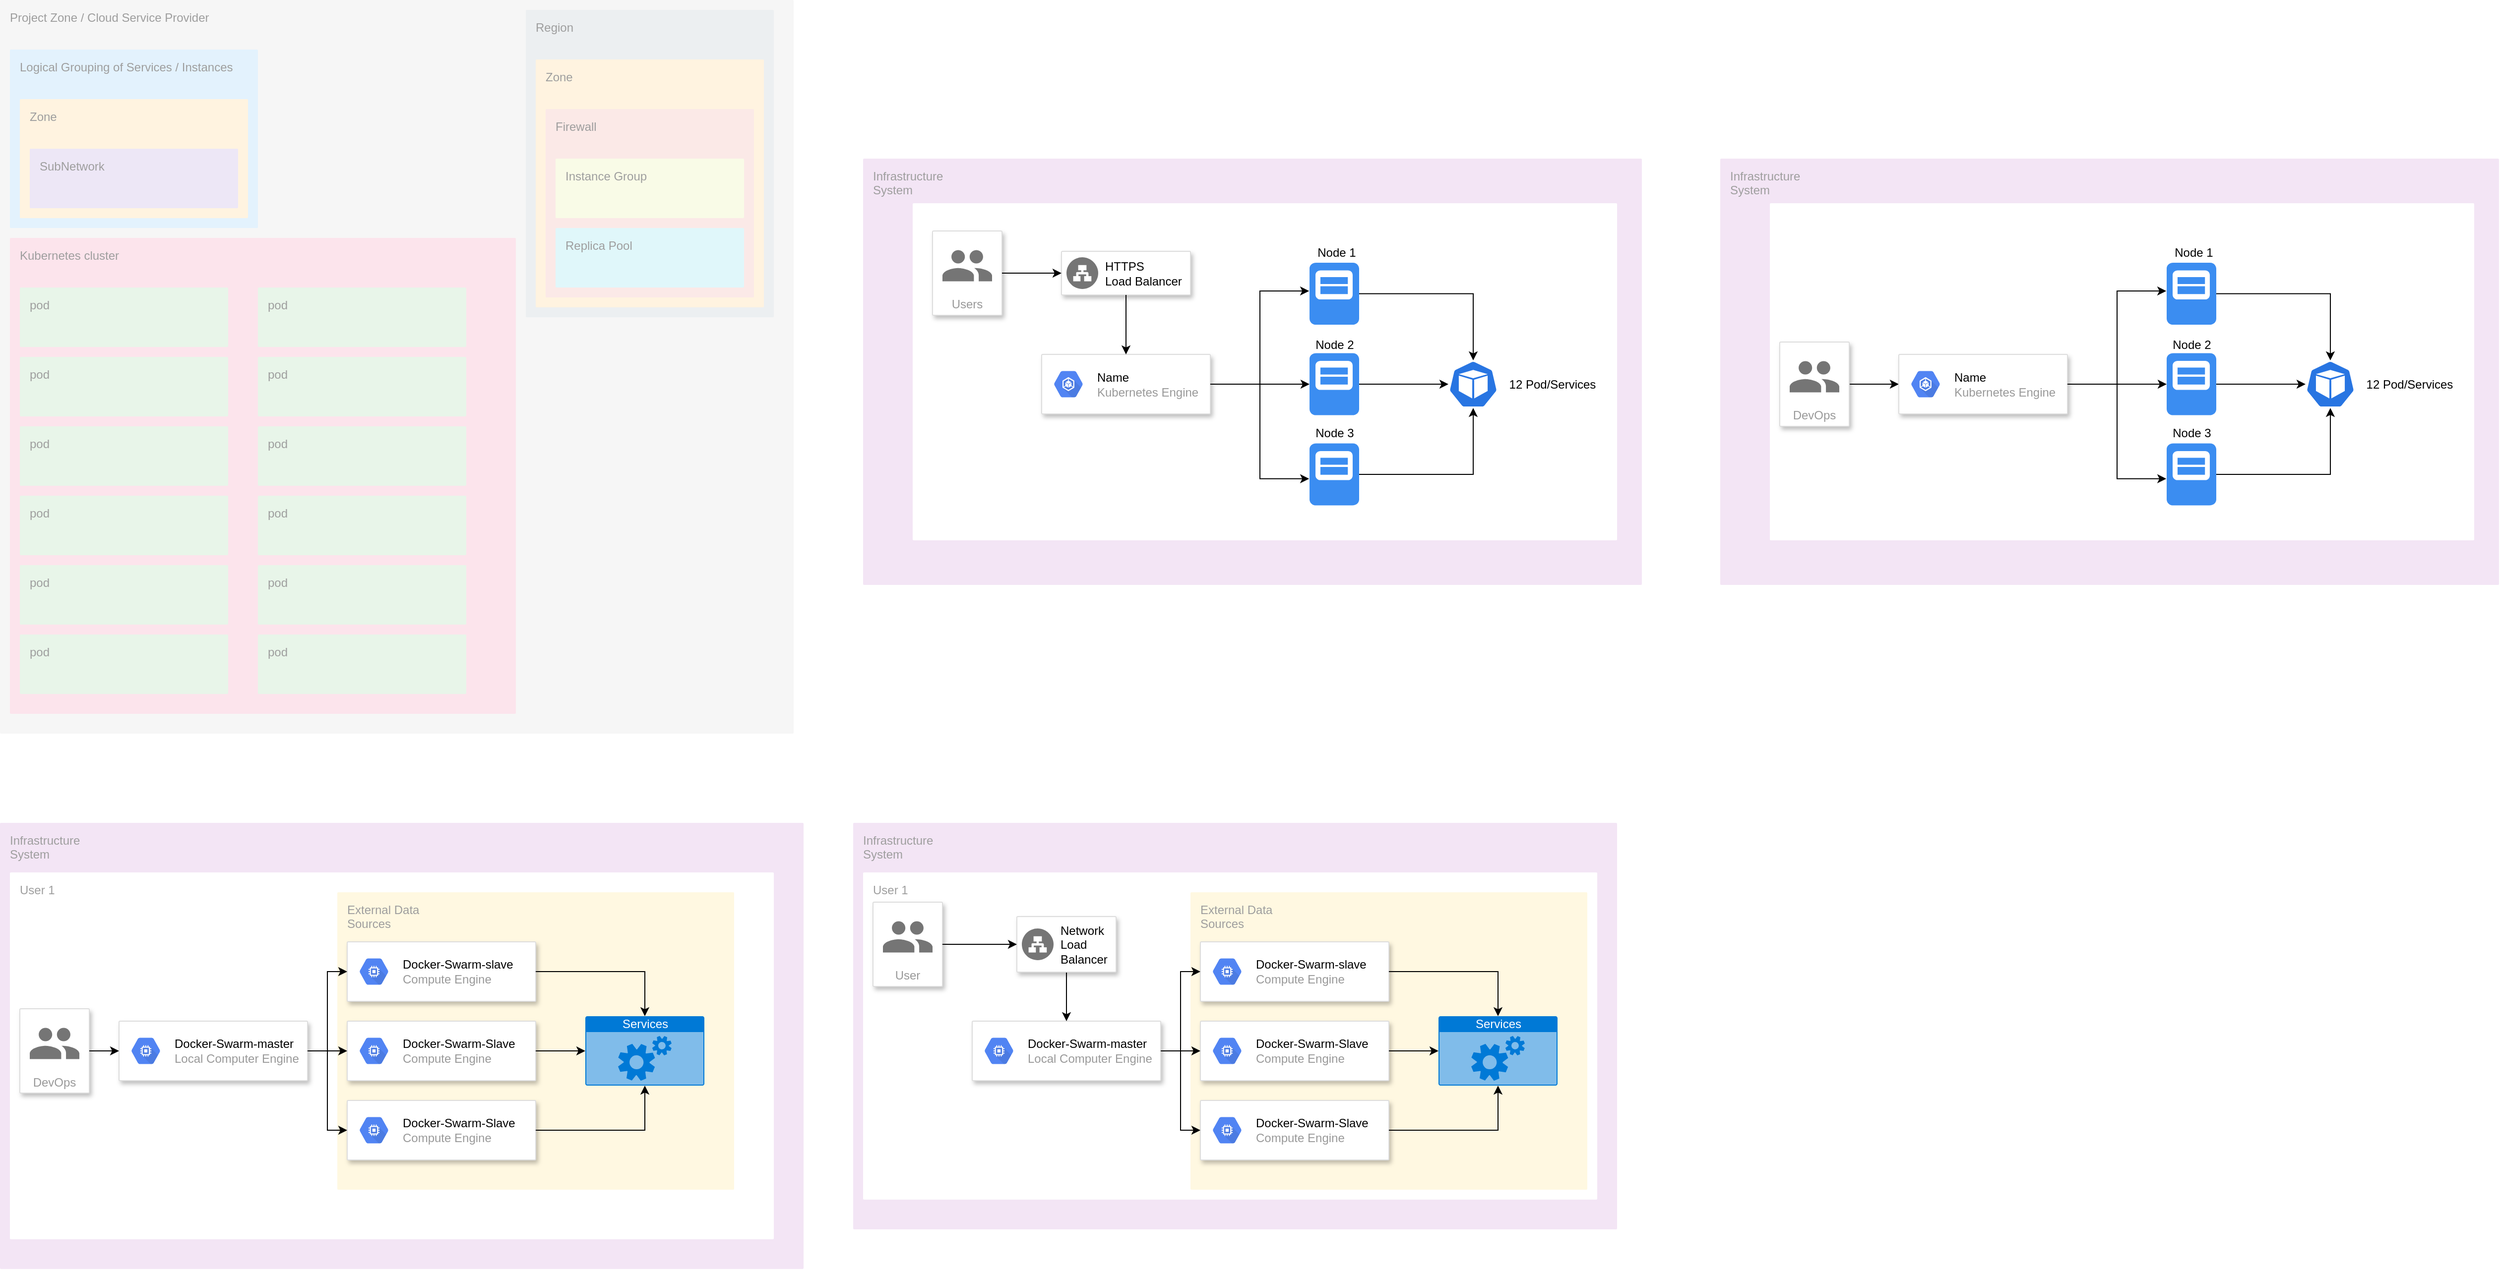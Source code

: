 <mxfile version="14.2.7" type="github">
  <diagram id="f106602c-feb2-e66a-4537-3a34d633f6aa" name="Page-1">
    <mxGraphModel dx="1240" dy="699" grid="1" gridSize="10" guides="1" tooltips="1" connect="1" arrows="1" fold="1" page="1" pageScale="1" pageWidth="1169" pageHeight="827" background="#ffffff" math="0" shadow="0">
      <root>
        <mxCell id="0" />
        <mxCell id="1" parent="0" />
        <mxCell id="evASwciurrHZ3EvQ1T0R-616" value="Project Zone / Cloud Service Provider" style="points=[[0,0,0],[0.25,0,0],[0.5,0,0],[0.75,0,0],[1,0,0],[1,0.25,0],[1,0.5,0],[1,0.75,0],[1,1,0],[0.75,1,0],[0.5,1,0],[0.25,1,0],[0,1,0],[0,0.75,0],[0,0.5,0],[0,0.25,0]];rounded=1;absoluteArcSize=1;arcSize=2;html=1;strokeColor=none;gradientColor=none;shadow=0;dashed=0;fontSize=12;fontColor=#9E9E9E;align=left;verticalAlign=top;spacing=10;spacingTop=-4;fillColor=#F6F6F6;" parent="1" vertex="1">
          <mxGeometry x="20" y="20" width="800" height="740" as="geometry" />
        </mxCell>
        <mxCell id="evASwciurrHZ3EvQ1T0R-617" value="Logical Grouping of Services / Instances" style="points=[[0,0,0],[0.25,0,0],[0.5,0,0],[0.75,0,0],[1,0,0],[1,0.25,0],[1,0.5,0],[1,0.75,0],[1,1,0],[0.75,1,0],[0.5,1,0],[0.25,1,0],[0,1,0],[0,0.75,0],[0,0.5,0],[0,0.25,0]];rounded=1;absoluteArcSize=1;arcSize=2;html=1;strokeColor=none;gradientColor=none;shadow=0;dashed=0;fontSize=12;fontColor=#9E9E9E;align=left;verticalAlign=top;spacing=10;spacingTop=-4;fillColor=#E3F2FD;" parent="evASwciurrHZ3EvQ1T0R-616" vertex="1">
          <mxGeometry width="250" height="180" relative="1" as="geometry">
            <mxPoint x="10" y="50" as="offset" />
          </mxGeometry>
        </mxCell>
        <mxCell id="evASwciurrHZ3EvQ1T0R-618" value="Zone" style="points=[[0,0,0],[0.25,0,0],[0.5,0,0],[0.75,0,0],[1,0,0],[1,0.25,0],[1,0.5,0],[1,0.75,0],[1,1,0],[0.75,1,0],[0.5,1,0],[0.25,1,0],[0,1,0],[0,0.75,0],[0,0.5,0],[0,0.25,0]];rounded=1;absoluteArcSize=1;arcSize=2;html=1;strokeColor=none;gradientColor=none;shadow=0;dashed=0;fontSize=12;fontColor=#9E9E9E;align=left;verticalAlign=top;spacing=10;spacingTop=-4;fillColor=#FFF3E0;" parent="evASwciurrHZ3EvQ1T0R-617" vertex="1">
          <mxGeometry width="230" height="120" relative="1" as="geometry">
            <mxPoint x="10" y="50" as="offset" />
          </mxGeometry>
        </mxCell>
        <mxCell id="evASwciurrHZ3EvQ1T0R-619" value="SubNetwork" style="points=[[0,0,0],[0.25,0,0],[0.5,0,0],[0.75,0,0],[1,0,0],[1,0.25,0],[1,0.5,0],[1,0.75,0],[1,1,0],[0.75,1,0],[0.5,1,0],[0.25,1,0],[0,1,0],[0,0.75,0],[0,0.5,0],[0,0.25,0]];rounded=1;absoluteArcSize=1;arcSize=2;html=1;strokeColor=none;gradientColor=none;shadow=0;dashed=0;fontSize=12;fontColor=#9E9E9E;align=left;verticalAlign=top;spacing=10;spacingTop=-4;fillColor=#EDE7F6;" parent="evASwciurrHZ3EvQ1T0R-618" vertex="1">
          <mxGeometry width="210" height="60" relative="1" as="geometry">
            <mxPoint x="10" y="50" as="offset" />
          </mxGeometry>
        </mxCell>
        <mxCell id="evASwciurrHZ3EvQ1T0R-620" value="Kubernetes cluster" style="points=[[0,0,0],[0.25,0,0],[0.5,0,0],[0.75,0,0],[1,0,0],[1,0.25,0],[1,0.5,0],[1,0.75,0],[1,1,0],[0.75,1,0],[0.5,1,0],[0.25,1,0],[0,1,0],[0,0.75,0],[0,0.5,0],[0,0.25,0]];rounded=1;absoluteArcSize=1;arcSize=2;html=1;strokeColor=none;gradientColor=none;shadow=0;dashed=0;fontSize=12;fontColor=#9E9E9E;align=left;verticalAlign=top;spacing=10;spacingTop=-4;fillColor=#FCE4EC;" parent="evASwciurrHZ3EvQ1T0R-616" vertex="1">
          <mxGeometry width="510" height="480" relative="1" as="geometry">
            <mxPoint x="10" y="240" as="offset" />
          </mxGeometry>
        </mxCell>
        <mxCell id="evASwciurrHZ3EvQ1T0R-621" value="pod" style="points=[[0,0,0],[0.25,0,0],[0.5,0,0],[0.75,0,0],[1,0,0],[1,0.25,0],[1,0.5,0],[1,0.75,0],[1,1,0],[0.75,1,0],[0.5,1,0],[0.25,1,0],[0,1,0],[0,0.75,0],[0,0.5,0],[0,0.25,0]];rounded=1;absoluteArcSize=1;arcSize=2;html=1;strokeColor=none;gradientColor=none;shadow=0;dashed=0;fontSize=12;fontColor=#9E9E9E;align=left;verticalAlign=top;spacing=10;spacingTop=-4;fillColor=#E8F5E9;" parent="evASwciurrHZ3EvQ1T0R-620" vertex="1">
          <mxGeometry width="210" height="60" relative="1" as="geometry">
            <mxPoint x="10" y="50" as="offset" />
          </mxGeometry>
        </mxCell>
        <mxCell id="evASwciurrHZ3EvQ1T0R-632" value="pod" style="points=[[0,0,0],[0.25,0,0],[0.5,0,0],[0.75,0,0],[1,0,0],[1,0.25,0],[1,0.5,0],[1,0.75,0],[1,1,0],[0.75,1,0],[0.5,1,0],[0.25,1,0],[0,1,0],[0,0.75,0],[0,0.5,0],[0,0.25,0]];rounded=1;absoluteArcSize=1;arcSize=2;html=1;strokeColor=none;gradientColor=none;shadow=0;dashed=0;fontSize=12;fontColor=#9E9E9E;align=left;verticalAlign=top;spacing=10;spacingTop=-4;fillColor=#E8F5E9;" parent="evASwciurrHZ3EvQ1T0R-620" vertex="1">
          <mxGeometry width="210" height="60" relative="1" as="geometry">
            <mxPoint x="250" y="50" as="offset" />
          </mxGeometry>
        </mxCell>
        <mxCell id="evASwciurrHZ3EvQ1T0R-633" value="pod" style="points=[[0,0,0],[0.25,0,0],[0.5,0,0],[0.75,0,0],[1,0,0],[1,0.25,0],[1,0.5,0],[1,0.75,0],[1,1,0],[0.75,1,0],[0.5,1,0],[0.25,1,0],[0,1,0],[0,0.75,0],[0,0.5,0],[0,0.25,0]];rounded=1;absoluteArcSize=1;arcSize=2;html=1;strokeColor=none;gradientColor=none;shadow=0;dashed=0;fontSize=12;fontColor=#9E9E9E;align=left;verticalAlign=top;spacing=10;spacingTop=-4;fillColor=#E8F5E9;" parent="evASwciurrHZ3EvQ1T0R-620" vertex="1">
          <mxGeometry width="210" height="60" relative="1" as="geometry">
            <mxPoint x="10" y="120" as="offset" />
          </mxGeometry>
        </mxCell>
        <mxCell id="evASwciurrHZ3EvQ1T0R-634" value="pod" style="points=[[0,0,0],[0.25,0,0],[0.5,0,0],[0.75,0,0],[1,0,0],[1,0.25,0],[1,0.5,0],[1,0.75,0],[1,1,0],[0.75,1,0],[0.5,1,0],[0.25,1,0],[0,1,0],[0,0.75,0],[0,0.5,0],[0,0.25,0]];rounded=1;absoluteArcSize=1;arcSize=2;html=1;strokeColor=none;gradientColor=none;shadow=0;dashed=0;fontSize=12;fontColor=#9E9E9E;align=left;verticalAlign=top;spacing=10;spacingTop=-4;fillColor=#E8F5E9;" parent="evASwciurrHZ3EvQ1T0R-620" vertex="1">
          <mxGeometry width="210" height="60" relative="1" as="geometry">
            <mxPoint x="250" y="120" as="offset" />
          </mxGeometry>
        </mxCell>
        <mxCell id="evASwciurrHZ3EvQ1T0R-635" value="pod" style="points=[[0,0,0],[0.25,0,0],[0.5,0,0],[0.75,0,0],[1,0,0],[1,0.25,0],[1,0.5,0],[1,0.75,0],[1,1,0],[0.75,1,0],[0.5,1,0],[0.25,1,0],[0,1,0],[0,0.75,0],[0,0.5,0],[0,0.25,0]];rounded=1;absoluteArcSize=1;arcSize=2;html=1;strokeColor=none;gradientColor=none;shadow=0;dashed=0;fontSize=12;fontColor=#9E9E9E;align=left;verticalAlign=top;spacing=10;spacingTop=-4;fillColor=#E8F5E9;" parent="evASwciurrHZ3EvQ1T0R-620" vertex="1">
          <mxGeometry width="210" height="60" relative="1" as="geometry">
            <mxPoint x="10" y="190" as="offset" />
          </mxGeometry>
        </mxCell>
        <mxCell id="evASwciurrHZ3EvQ1T0R-636" value="pod" style="points=[[0,0,0],[0.25,0,0],[0.5,0,0],[0.75,0,0],[1,0,0],[1,0.25,0],[1,0.5,0],[1,0.75,0],[1,1,0],[0.75,1,0],[0.5,1,0],[0.25,1,0],[0,1,0],[0,0.75,0],[0,0.5,0],[0,0.25,0]];rounded=1;absoluteArcSize=1;arcSize=2;html=1;strokeColor=none;gradientColor=none;shadow=0;dashed=0;fontSize=12;fontColor=#9E9E9E;align=left;verticalAlign=top;spacing=10;spacingTop=-4;fillColor=#E8F5E9;" parent="evASwciurrHZ3EvQ1T0R-620" vertex="1">
          <mxGeometry width="210" height="60" relative="1" as="geometry">
            <mxPoint x="250" y="190" as="offset" />
          </mxGeometry>
        </mxCell>
        <mxCell id="evASwciurrHZ3EvQ1T0R-637" value="pod" style="points=[[0,0,0],[0.25,0,0],[0.5,0,0],[0.75,0,0],[1,0,0],[1,0.25,0],[1,0.5,0],[1,0.75,0],[1,1,0],[0.75,1,0],[0.5,1,0],[0.25,1,0],[0,1,0],[0,0.75,0],[0,0.5,0],[0,0.25,0]];rounded=1;absoluteArcSize=1;arcSize=2;html=1;strokeColor=none;gradientColor=none;shadow=0;dashed=0;fontSize=12;fontColor=#9E9E9E;align=left;verticalAlign=top;spacing=10;spacingTop=-4;fillColor=#E8F5E9;" parent="evASwciurrHZ3EvQ1T0R-620" vertex="1">
          <mxGeometry width="210" height="60" relative="1" as="geometry">
            <mxPoint x="10" y="260" as="offset" />
          </mxGeometry>
        </mxCell>
        <mxCell id="evASwciurrHZ3EvQ1T0R-638" value="pod" style="points=[[0,0,0],[0.25,0,0],[0.5,0,0],[0.75,0,0],[1,0,0],[1,0.25,0],[1,0.5,0],[1,0.75,0],[1,1,0],[0.75,1,0],[0.5,1,0],[0.25,1,0],[0,1,0],[0,0.75,0],[0,0.5,0],[0,0.25,0]];rounded=1;absoluteArcSize=1;arcSize=2;html=1;strokeColor=none;gradientColor=none;shadow=0;dashed=0;fontSize=12;fontColor=#9E9E9E;align=left;verticalAlign=top;spacing=10;spacingTop=-4;fillColor=#E8F5E9;" parent="evASwciurrHZ3EvQ1T0R-620" vertex="1">
          <mxGeometry width="210" height="60" relative="1" as="geometry">
            <mxPoint x="250" y="260" as="offset" />
          </mxGeometry>
        </mxCell>
        <mxCell id="evASwciurrHZ3EvQ1T0R-639" value="pod" style="points=[[0,0,0],[0.25,0,0],[0.5,0,0],[0.75,0,0],[1,0,0],[1,0.25,0],[1,0.5,0],[1,0.75,0],[1,1,0],[0.75,1,0],[0.5,1,0],[0.25,1,0],[0,1,0],[0,0.75,0],[0,0.5,0],[0,0.25,0]];rounded=1;absoluteArcSize=1;arcSize=2;html=1;strokeColor=none;gradientColor=none;shadow=0;dashed=0;fontSize=12;fontColor=#9E9E9E;align=left;verticalAlign=top;spacing=10;spacingTop=-4;fillColor=#E8F5E9;" parent="evASwciurrHZ3EvQ1T0R-620" vertex="1">
          <mxGeometry width="210" height="60" relative="1" as="geometry">
            <mxPoint x="10" y="330" as="offset" />
          </mxGeometry>
        </mxCell>
        <mxCell id="evASwciurrHZ3EvQ1T0R-640" value="pod" style="points=[[0,0,0],[0.25,0,0],[0.5,0,0],[0.75,0,0],[1,0,0],[1,0.25,0],[1,0.5,0],[1,0.75,0],[1,1,0],[0.75,1,0],[0.5,1,0],[0.25,1,0],[0,1,0],[0,0.75,0],[0,0.5,0],[0,0.25,0]];rounded=1;absoluteArcSize=1;arcSize=2;html=1;strokeColor=none;gradientColor=none;shadow=0;dashed=0;fontSize=12;fontColor=#9E9E9E;align=left;verticalAlign=top;spacing=10;spacingTop=-4;fillColor=#E8F5E9;" parent="evASwciurrHZ3EvQ1T0R-620" vertex="1">
          <mxGeometry width="210" height="60" relative="1" as="geometry">
            <mxPoint x="250" y="330" as="offset" />
          </mxGeometry>
        </mxCell>
        <mxCell id="evASwciurrHZ3EvQ1T0R-641" value="pod" style="points=[[0,0,0],[0.25,0,0],[0.5,0,0],[0.75,0,0],[1,0,0],[1,0.25,0],[1,0.5,0],[1,0.75,0],[1,1,0],[0.75,1,0],[0.5,1,0],[0.25,1,0],[0,1,0],[0,0.75,0],[0,0.5,0],[0,0.25,0]];rounded=1;absoluteArcSize=1;arcSize=2;html=1;strokeColor=none;gradientColor=none;shadow=0;dashed=0;fontSize=12;fontColor=#9E9E9E;align=left;verticalAlign=top;spacing=10;spacingTop=-4;fillColor=#E8F5E9;" parent="evASwciurrHZ3EvQ1T0R-620" vertex="1">
          <mxGeometry width="210" height="60" relative="1" as="geometry">
            <mxPoint x="10" y="400" as="offset" />
          </mxGeometry>
        </mxCell>
        <mxCell id="evASwciurrHZ3EvQ1T0R-642" value="pod" style="points=[[0,0,0],[0.25,0,0],[0.5,0,0],[0.75,0,0],[1,0,0],[1,0.25,0],[1,0.5,0],[1,0.75,0],[1,1,0],[0.75,1,0],[0.5,1,0],[0.25,1,0],[0,1,0],[0,0.75,0],[0,0.5,0],[0,0.25,0]];rounded=1;absoluteArcSize=1;arcSize=2;html=1;strokeColor=none;gradientColor=none;shadow=0;dashed=0;fontSize=12;fontColor=#9E9E9E;align=left;verticalAlign=top;spacing=10;spacingTop=-4;fillColor=#E8F5E9;" parent="evASwciurrHZ3EvQ1T0R-620" vertex="1">
          <mxGeometry width="210" height="60" relative="1" as="geometry">
            <mxPoint x="250" y="400" as="offset" />
          </mxGeometry>
        </mxCell>
        <mxCell id="evASwciurrHZ3EvQ1T0R-623" value="Region" style="points=[[0,0,0],[0.25,0,0],[0.5,0,0],[0.75,0,0],[1,0,0],[1,0.25,0],[1,0.5,0],[1,0.75,0],[1,1,0],[0.75,1,0],[0.5,1,0],[0.25,1,0],[0,1,0],[0,0.75,0],[0,0.5,0],[0,0.25,0]];rounded=1;absoluteArcSize=1;arcSize=2;html=1;strokeColor=none;gradientColor=none;shadow=0;dashed=0;fontSize=12;fontColor=#9E9E9E;align=left;verticalAlign=top;spacing=10;spacingTop=-4;fillColor=#ECEFF1;" parent="evASwciurrHZ3EvQ1T0R-616" vertex="1">
          <mxGeometry width="250" height="310" relative="1" as="geometry">
            <mxPoint x="530" y="10" as="offset" />
          </mxGeometry>
        </mxCell>
        <mxCell id="evASwciurrHZ3EvQ1T0R-624" value="Zone" style="points=[[0,0,0],[0.25,0,0],[0.5,0,0],[0.75,0,0],[1,0,0],[1,0.25,0],[1,0.5,0],[1,0.75,0],[1,1,0],[0.75,1,0],[0.5,1,0],[0.25,1,0],[0,1,0],[0,0.75,0],[0,0.5,0],[0,0.25,0]];rounded=1;absoluteArcSize=1;arcSize=2;html=1;strokeColor=none;gradientColor=none;shadow=0;dashed=0;fontSize=12;fontColor=#9E9E9E;align=left;verticalAlign=top;spacing=10;spacingTop=-4;fillColor=#FFF3E0;" parent="evASwciurrHZ3EvQ1T0R-623" vertex="1">
          <mxGeometry width="230" height="250" relative="1" as="geometry">
            <mxPoint x="10" y="50" as="offset" />
          </mxGeometry>
        </mxCell>
        <mxCell id="evASwciurrHZ3EvQ1T0R-625" value="Firewall" style="points=[[0,0,0],[0.25,0,0],[0.5,0,0],[0.75,0,0],[1,0,0],[1,0.25,0],[1,0.5,0],[1,0.75,0],[1,1,0],[0.75,1,0],[0.5,1,0],[0.25,1,0],[0,1,0],[0,0.75,0],[0,0.5,0],[0,0.25,0]];rounded=1;absoluteArcSize=1;arcSize=2;html=1;strokeColor=none;gradientColor=none;shadow=0;dashed=0;fontSize=12;fontColor=#9E9E9E;align=left;verticalAlign=top;spacing=10;spacingTop=-4;fillColor=#FBE9E7;" parent="evASwciurrHZ3EvQ1T0R-624" vertex="1">
          <mxGeometry width="210" height="190" relative="1" as="geometry">
            <mxPoint x="10" y="50" as="offset" />
          </mxGeometry>
        </mxCell>
        <mxCell id="evASwciurrHZ3EvQ1T0R-626" value="Instance Group" style="points=[[0,0,0],[0.25,0,0],[0.5,0,0],[0.75,0,0],[1,0,0],[1,0.25,0],[1,0.5,0],[1,0.75,0],[1,1,0],[0.75,1,0],[0.5,1,0],[0.25,1,0],[0,1,0],[0,0.75,0],[0,0.5,0],[0,0.25,0]];rounded=1;absoluteArcSize=1;arcSize=2;html=1;strokeColor=none;gradientColor=none;shadow=0;dashed=0;fontSize=12;fontColor=#9E9E9E;align=left;verticalAlign=top;spacing=10;spacingTop=-4;fillColor=#F9FBE7;" parent="evASwciurrHZ3EvQ1T0R-625" vertex="1">
          <mxGeometry width="190" height="60" relative="1" as="geometry">
            <mxPoint x="10" y="50" as="offset" />
          </mxGeometry>
        </mxCell>
        <mxCell id="evASwciurrHZ3EvQ1T0R-627" value="Replica Pool" style="points=[[0,0,0],[0.25,0,0],[0.5,0,0],[0.75,0,0],[1,0,0],[1,0.25,0],[1,0.5,0],[1,0.75,0],[1,1,0],[0.75,1,0],[0.5,1,0],[0.25,1,0],[0,1,0],[0,0.75,0],[0,0.5,0],[0,0.25,0]];rounded=1;absoluteArcSize=1;arcSize=2;html=1;strokeColor=none;gradientColor=none;shadow=0;dashed=0;fontSize=12;fontColor=#9E9E9E;align=left;verticalAlign=top;spacing=10;spacingTop=-4;fillColor=#E0F7FA;" parent="evASwciurrHZ3EvQ1T0R-625" vertex="1">
          <mxGeometry width="190" height="60" relative="1" as="geometry">
            <mxPoint x="10" y="120" as="offset" />
          </mxGeometry>
        </mxCell>
        <mxCell id="evASwciurrHZ3EvQ1T0R-685" value="" style="group" parent="1" vertex="1" connectable="0">
          <mxGeometry x="890" y="180" width="785" height="430" as="geometry" />
        </mxCell>
        <mxCell id="evASwciurrHZ3EvQ1T0R-651" value="Infrastructure&#xa;System" style="points=[[0,0,0],[0.25,0,0],[0.5,0,0],[0.75,0,0],[1,0,0],[1,0.25,0],[1,0.5,0],[1,0.75,0],[1,1,0],[0.75,1,0],[0.5,1,0],[0.25,1,0],[0,1,0],[0,0.75,0],[0,0.5,0],[0,0.25,0]];rounded=1;absoluteArcSize=1;arcSize=2;html=1;strokeColor=none;gradientColor=none;shadow=0;dashed=0;fontSize=12;fontColor=#9E9E9E;align=left;verticalAlign=top;spacing=10;spacingTop=-4;fillColor=#F3E5F5;" parent="evASwciurrHZ3EvQ1T0R-685" vertex="1">
          <mxGeometry width="785" height="430" as="geometry" />
        </mxCell>
        <mxCell id="evASwciurrHZ3EvQ1T0R-652" value="" style="points=[[0,0,0],[0.25,0,0],[0.5,0,0],[0.75,0,0],[1,0,0],[1,0.25,0],[1,0.5,0],[1,0.75,0],[1,1,0],[0.75,1,0],[0.5,1,0],[0.25,1,0],[0,1,0],[0,0.75,0],[0,0.5,0],[0,0.25,0]];rounded=1;absoluteArcSize=1;arcSize=2;html=1;strokeColor=none;gradientColor=none;shadow=0;dashed=0;fontSize=12;fontColor=#9E9E9E;align=left;verticalAlign=top;spacing=10;spacingTop=-4;" parent="evASwciurrHZ3EvQ1T0R-685" vertex="1">
          <mxGeometry x="50" y="45" width="710" height="340" as="geometry" />
        </mxCell>
        <mxCell id="evASwciurrHZ3EvQ1T0R-653" value="Users" style="strokeColor=#dddddd;shadow=1;strokeWidth=1;rounded=1;absoluteArcSize=1;arcSize=2;labelPosition=center;verticalLabelPosition=middle;align=center;verticalAlign=bottom;spacingLeft=0;fontColor=#999999;fontSize=12;whiteSpace=wrap;spacingBottom=2;" parent="evASwciurrHZ3EvQ1T0R-685" vertex="1">
          <mxGeometry x="70" y="73" width="70" height="85" as="geometry" />
        </mxCell>
        <mxCell id="evASwciurrHZ3EvQ1T0R-654" value="" style="dashed=0;connectable=0;html=1;fillColor=#757575;strokeColor=none;shape=mxgraph.gcp2.users;part=1;" parent="evASwciurrHZ3EvQ1T0R-653" vertex="1">
          <mxGeometry x="0.5" width="50" height="31.5" relative="1" as="geometry">
            <mxPoint x="-25" y="19.25" as="offset" />
          </mxGeometry>
        </mxCell>
        <mxCell id="evASwciurrHZ3EvQ1T0R-655" value="" style="strokeColor=#dddddd;shadow=1;strokeWidth=1;rounded=1;absoluteArcSize=1;arcSize=2;" parent="evASwciurrHZ3EvQ1T0R-685" vertex="1">
          <mxGeometry x="200" y="93.5" width="130" height="44" as="geometry" />
        </mxCell>
        <mxCell id="evASwciurrHZ3EvQ1T0R-656" value="HTTPS&#xa;Load Balancer" style="dashed=0;connectable=0;html=1;fillColor=#757575;strokeColor=none;shape=mxgraph.gcp2.network_load_balancer;part=1;labelPosition=right;verticalLabelPosition=middle;align=left;verticalAlign=middle;spacingLeft=5;fontSize=12;" parent="evASwciurrHZ3EvQ1T0R-655" vertex="1">
          <mxGeometry y="0.5" width="32" height="32" relative="1" as="geometry">
            <mxPoint x="5" y="-16" as="offset" />
          </mxGeometry>
        </mxCell>
        <mxCell id="evASwciurrHZ3EvQ1T0R-661" value="" style="edgeStyle=orthogonalEdgeStyle;rounded=0;orthogonalLoop=1;jettySize=auto;html=1;" parent="evASwciurrHZ3EvQ1T0R-685" source="evASwciurrHZ3EvQ1T0R-653" target="evASwciurrHZ3EvQ1T0R-655" edge="1">
          <mxGeometry relative="1" as="geometry" />
        </mxCell>
        <mxCell id="evASwciurrHZ3EvQ1T0R-659" value="" style="strokeColor=#dddddd;shadow=1;strokeWidth=1;rounded=1;absoluteArcSize=1;arcSize=2;" parent="evASwciurrHZ3EvQ1T0R-685" vertex="1">
          <mxGeometry x="180" y="197.5" width="170" height="60" as="geometry" />
        </mxCell>
        <mxCell id="evASwciurrHZ3EvQ1T0R-660" value="&lt;font color=&quot;#000000&quot;&gt;Name&lt;/font&gt;&lt;br&gt;Kubernetes Engine" style="dashed=0;connectable=0;html=1;fillColor=#5184F3;strokeColor=none;shape=mxgraph.gcp2.hexIcon;prIcon=container_engine;part=1;labelPosition=right;verticalLabelPosition=middle;align=left;verticalAlign=middle;spacingLeft=5;fontColor=#999999;fontSize=12;" parent="evASwciurrHZ3EvQ1T0R-659" vertex="1">
          <mxGeometry y="0.5" width="44" height="39" relative="1" as="geometry">
            <mxPoint x="5" y="-19.5" as="offset" />
          </mxGeometry>
        </mxCell>
        <mxCell id="evASwciurrHZ3EvQ1T0R-662" value="" style="edgeStyle=orthogonalEdgeStyle;rounded=0;orthogonalLoop=1;jettySize=auto;html=1;" parent="evASwciurrHZ3EvQ1T0R-685" source="evASwciurrHZ3EvQ1T0R-655" target="evASwciurrHZ3EvQ1T0R-659" edge="1">
          <mxGeometry relative="1" as="geometry" />
        </mxCell>
        <mxCell id="evASwciurrHZ3EvQ1T0R-663" value="" style="html=1;aspect=fixed;strokeColor=none;shadow=0;align=center;verticalAlign=top;fillColor=#3B8DF1;shape=mxgraph.gcp2.node" parent="evASwciurrHZ3EvQ1T0R-685" vertex="1">
          <mxGeometry x="450" y="105" width="50" height="62.5" as="geometry" />
        </mxCell>
        <mxCell id="evASwciurrHZ3EvQ1T0R-671" style="edgeStyle=orthogonalEdgeStyle;rounded=0;orthogonalLoop=1;jettySize=auto;html=1;entryX=-0.008;entryY=0.456;entryDx=0;entryDy=0;entryPerimeter=0;" parent="evASwciurrHZ3EvQ1T0R-685" source="evASwciurrHZ3EvQ1T0R-659" target="evASwciurrHZ3EvQ1T0R-663" edge="1">
          <mxGeometry relative="1" as="geometry" />
        </mxCell>
        <mxCell id="evASwciurrHZ3EvQ1T0R-664" value="" style="html=1;aspect=fixed;strokeColor=none;shadow=0;align=center;verticalAlign=top;fillColor=#3B8DF1;shape=mxgraph.gcp2.node" parent="evASwciurrHZ3EvQ1T0R-685" vertex="1">
          <mxGeometry x="450" y="196.25" width="50" height="62.5" as="geometry" />
        </mxCell>
        <mxCell id="evASwciurrHZ3EvQ1T0R-670" value="" style="edgeStyle=orthogonalEdgeStyle;rounded=0;orthogonalLoop=1;jettySize=auto;html=1;" parent="evASwciurrHZ3EvQ1T0R-685" source="evASwciurrHZ3EvQ1T0R-659" target="evASwciurrHZ3EvQ1T0R-664" edge="1">
          <mxGeometry relative="1" as="geometry" />
        </mxCell>
        <mxCell id="evASwciurrHZ3EvQ1T0R-672" value="" style="html=1;aspect=fixed;strokeColor=none;shadow=0;align=center;verticalAlign=top;fillColor=#3B8DF1;shape=mxgraph.gcp2.node" parent="evASwciurrHZ3EvQ1T0R-685" vertex="1">
          <mxGeometry x="450" y="287.25" width="50" height="62.5" as="geometry" />
        </mxCell>
        <mxCell id="evASwciurrHZ3EvQ1T0R-673" style="edgeStyle=orthogonalEdgeStyle;rounded=0;orthogonalLoop=1;jettySize=auto;html=1;entryX=-0.008;entryY=0.571;entryDx=0;entryDy=0;entryPerimeter=0;" parent="evASwciurrHZ3EvQ1T0R-685" source="evASwciurrHZ3EvQ1T0R-659" target="evASwciurrHZ3EvQ1T0R-672" edge="1">
          <mxGeometry relative="1" as="geometry" />
        </mxCell>
        <mxCell id="evASwciurrHZ3EvQ1T0R-674" value="" style="html=1;dashed=0;whitespace=wrap;fillColor=#2875E2;strokeColor=#ffffff;points=[[0.005,0.63,0],[0.1,0.2,0],[0.9,0.2,0],[0.5,0,0],[0.995,0.63,0],[0.72,0.99,0],[0.5,1,0],[0.28,0.99,0]];shape=mxgraph.kubernetes.icon;prIcon=pod" parent="evASwciurrHZ3EvQ1T0R-685" vertex="1">
          <mxGeometry x="590" y="203.5" width="50" height="48" as="geometry" />
        </mxCell>
        <mxCell id="evASwciurrHZ3EvQ1T0R-675" style="edgeStyle=orthogonalEdgeStyle;rounded=0;orthogonalLoop=1;jettySize=auto;html=1;" parent="evASwciurrHZ3EvQ1T0R-685" source="evASwciurrHZ3EvQ1T0R-663" target="evASwciurrHZ3EvQ1T0R-674" edge="1">
          <mxGeometry relative="1" as="geometry" />
        </mxCell>
        <mxCell id="evASwciurrHZ3EvQ1T0R-676" style="edgeStyle=orthogonalEdgeStyle;rounded=0;orthogonalLoop=1;jettySize=auto;html=1;" parent="evASwciurrHZ3EvQ1T0R-685" source="evASwciurrHZ3EvQ1T0R-664" target="evASwciurrHZ3EvQ1T0R-674" edge="1">
          <mxGeometry relative="1" as="geometry" />
        </mxCell>
        <mxCell id="evASwciurrHZ3EvQ1T0R-677" style="edgeStyle=orthogonalEdgeStyle;rounded=0;orthogonalLoop=1;jettySize=auto;html=1;" parent="evASwciurrHZ3EvQ1T0R-685" source="evASwciurrHZ3EvQ1T0R-672" target="evASwciurrHZ3EvQ1T0R-674" edge="1">
          <mxGeometry relative="1" as="geometry" />
        </mxCell>
        <mxCell id="evASwciurrHZ3EvQ1T0R-678" value="Node 1" style="text;html=1;strokeColor=none;fillColor=none;align=center;verticalAlign=middle;whiteSpace=wrap;rounded=0;" parent="evASwciurrHZ3EvQ1T0R-685" vertex="1">
          <mxGeometry x="450" y="85" width="55" height="20" as="geometry" />
        </mxCell>
        <mxCell id="evASwciurrHZ3EvQ1T0R-679" value="&lt;div&gt;Node 2&lt;/div&gt;" style="text;html=1;strokeColor=none;fillColor=none;align=center;verticalAlign=middle;whiteSpace=wrap;rounded=0;" parent="evASwciurrHZ3EvQ1T0R-685" vertex="1">
          <mxGeometry x="447.5" y="177.5" width="55" height="20" as="geometry" />
        </mxCell>
        <mxCell id="evASwciurrHZ3EvQ1T0R-680" value="&lt;div&gt;Node 3&lt;/div&gt;" style="text;html=1;strokeColor=none;fillColor=none;align=center;verticalAlign=middle;whiteSpace=wrap;rounded=0;" parent="evASwciurrHZ3EvQ1T0R-685" vertex="1">
          <mxGeometry x="447.5" y="267.25" width="55" height="20" as="geometry" />
        </mxCell>
        <mxCell id="evASwciurrHZ3EvQ1T0R-681" value="12 Pod/Services" style="text;html=1;strokeColor=none;fillColor=none;align=center;verticalAlign=middle;whiteSpace=wrap;rounded=0;" parent="evASwciurrHZ3EvQ1T0R-685" vertex="1">
          <mxGeometry x="640" y="217.5" width="110" height="20" as="geometry" />
        </mxCell>
        <mxCell id="evASwciurrHZ3EvQ1T0R-687" value="" style="group" parent="1" vertex="1" connectable="0">
          <mxGeometry x="1754" y="180" width="785" height="430" as="geometry" />
        </mxCell>
        <mxCell id="evASwciurrHZ3EvQ1T0R-688" value="Infrastructure&#xa;System" style="points=[[0,0,0],[0.25,0,0],[0.5,0,0],[0.75,0,0],[1,0,0],[1,0.25,0],[1,0.5,0],[1,0.75,0],[1,1,0],[0.75,1,0],[0.5,1,0],[0.25,1,0],[0,1,0],[0,0.75,0],[0,0.5,0],[0,0.25,0]];rounded=1;absoluteArcSize=1;arcSize=2;html=1;strokeColor=none;gradientColor=none;shadow=0;dashed=0;fontSize=12;fontColor=#9E9E9E;align=left;verticalAlign=top;spacing=10;spacingTop=-4;fillColor=#F3E5F5;" parent="evASwciurrHZ3EvQ1T0R-687" vertex="1">
          <mxGeometry width="785" height="430" as="geometry" />
        </mxCell>
        <mxCell id="evASwciurrHZ3EvQ1T0R-689" value="" style="points=[[0,0,0],[0.25,0,0],[0.5,0,0],[0.75,0,0],[1,0,0],[1,0.25,0],[1,0.5,0],[1,0.75,0],[1,1,0],[0.75,1,0],[0.5,1,0],[0.25,1,0],[0,1,0],[0,0.75,0],[0,0.5,0],[0,0.25,0]];rounded=1;absoluteArcSize=1;arcSize=2;html=1;strokeColor=none;gradientColor=none;shadow=0;dashed=0;fontSize=12;fontColor=#9E9E9E;align=left;verticalAlign=top;spacing=10;spacingTop=-4;" parent="evASwciurrHZ3EvQ1T0R-687" vertex="1">
          <mxGeometry x="50" y="45" width="710" height="340" as="geometry" />
        </mxCell>
        <mxCell id="evASwciurrHZ3EvQ1T0R-712" style="edgeStyle=orthogonalEdgeStyle;rounded=0;orthogonalLoop=1;jettySize=auto;html=1;" parent="evASwciurrHZ3EvQ1T0R-687" source="evASwciurrHZ3EvQ1T0R-690" target="evASwciurrHZ3EvQ1T0R-695" edge="1">
          <mxGeometry relative="1" as="geometry" />
        </mxCell>
        <mxCell id="evASwciurrHZ3EvQ1T0R-690" value="DevOps" style="strokeColor=#dddddd;shadow=1;strokeWidth=1;rounded=1;absoluteArcSize=1;arcSize=2;labelPosition=center;verticalLabelPosition=middle;align=center;verticalAlign=bottom;spacingLeft=0;fontColor=#999999;fontSize=12;whiteSpace=wrap;spacingBottom=2;" parent="evASwciurrHZ3EvQ1T0R-687" vertex="1">
          <mxGeometry x="60" y="185" width="70" height="85" as="geometry" />
        </mxCell>
        <mxCell id="evASwciurrHZ3EvQ1T0R-691" value="" style="dashed=0;connectable=0;html=1;fillColor=#757575;strokeColor=none;shape=mxgraph.gcp2.users;part=1;" parent="evASwciurrHZ3EvQ1T0R-690" vertex="1">
          <mxGeometry x="0.5" width="50" height="31.5" relative="1" as="geometry">
            <mxPoint x="-25" y="19.25" as="offset" />
          </mxGeometry>
        </mxCell>
        <mxCell id="evASwciurrHZ3EvQ1T0R-695" value="" style="strokeColor=#dddddd;shadow=1;strokeWidth=1;rounded=1;absoluteArcSize=1;arcSize=2;" parent="evASwciurrHZ3EvQ1T0R-687" vertex="1">
          <mxGeometry x="180" y="197.5" width="170" height="60" as="geometry" />
        </mxCell>
        <mxCell id="evASwciurrHZ3EvQ1T0R-696" value="&lt;font color=&quot;#000000&quot;&gt;Name&lt;/font&gt;&lt;br&gt;Kubernetes Engine" style="dashed=0;connectable=0;html=1;fillColor=#5184F3;strokeColor=none;shape=mxgraph.gcp2.hexIcon;prIcon=container_engine;part=1;labelPosition=right;verticalLabelPosition=middle;align=left;verticalAlign=middle;spacingLeft=5;fontColor=#999999;fontSize=12;" parent="evASwciurrHZ3EvQ1T0R-695" vertex="1">
          <mxGeometry y="0.5" width="44" height="39" relative="1" as="geometry">
            <mxPoint x="5" y="-19.5" as="offset" />
          </mxGeometry>
        </mxCell>
        <mxCell id="evASwciurrHZ3EvQ1T0R-698" value="" style="html=1;aspect=fixed;strokeColor=none;shadow=0;align=center;verticalAlign=top;fillColor=#3B8DF1;shape=mxgraph.gcp2.node" parent="evASwciurrHZ3EvQ1T0R-687" vertex="1">
          <mxGeometry x="450" y="105" width="50" height="62.5" as="geometry" />
        </mxCell>
        <mxCell id="evASwciurrHZ3EvQ1T0R-699" style="edgeStyle=orthogonalEdgeStyle;rounded=0;orthogonalLoop=1;jettySize=auto;html=1;entryX=-0.008;entryY=0.456;entryDx=0;entryDy=0;entryPerimeter=0;" parent="evASwciurrHZ3EvQ1T0R-687" source="evASwciurrHZ3EvQ1T0R-695" target="evASwciurrHZ3EvQ1T0R-698" edge="1">
          <mxGeometry relative="1" as="geometry" />
        </mxCell>
        <mxCell id="evASwciurrHZ3EvQ1T0R-700" value="" style="html=1;aspect=fixed;strokeColor=none;shadow=0;align=center;verticalAlign=top;fillColor=#3B8DF1;shape=mxgraph.gcp2.node" parent="evASwciurrHZ3EvQ1T0R-687" vertex="1">
          <mxGeometry x="450" y="196.25" width="50" height="62.5" as="geometry" />
        </mxCell>
        <mxCell id="evASwciurrHZ3EvQ1T0R-701" value="" style="edgeStyle=orthogonalEdgeStyle;rounded=0;orthogonalLoop=1;jettySize=auto;html=1;" parent="evASwciurrHZ3EvQ1T0R-687" source="evASwciurrHZ3EvQ1T0R-695" target="evASwciurrHZ3EvQ1T0R-700" edge="1">
          <mxGeometry relative="1" as="geometry" />
        </mxCell>
        <mxCell id="evASwciurrHZ3EvQ1T0R-702" value="" style="html=1;aspect=fixed;strokeColor=none;shadow=0;align=center;verticalAlign=top;fillColor=#3B8DF1;shape=mxgraph.gcp2.node" parent="evASwciurrHZ3EvQ1T0R-687" vertex="1">
          <mxGeometry x="450" y="287.25" width="50" height="62.5" as="geometry" />
        </mxCell>
        <mxCell id="evASwciurrHZ3EvQ1T0R-703" style="edgeStyle=orthogonalEdgeStyle;rounded=0;orthogonalLoop=1;jettySize=auto;html=1;entryX=-0.008;entryY=0.571;entryDx=0;entryDy=0;entryPerimeter=0;" parent="evASwciurrHZ3EvQ1T0R-687" source="evASwciurrHZ3EvQ1T0R-695" target="evASwciurrHZ3EvQ1T0R-702" edge="1">
          <mxGeometry relative="1" as="geometry" />
        </mxCell>
        <mxCell id="evASwciurrHZ3EvQ1T0R-704" value="" style="html=1;dashed=0;whitespace=wrap;fillColor=#2875E2;strokeColor=#ffffff;points=[[0.005,0.63,0],[0.1,0.2,0],[0.9,0.2,0],[0.5,0,0],[0.995,0.63,0],[0.72,0.99,0],[0.5,1,0],[0.28,0.99,0]];shape=mxgraph.kubernetes.icon;prIcon=pod" parent="evASwciurrHZ3EvQ1T0R-687" vertex="1">
          <mxGeometry x="590" y="203.5" width="50" height="48" as="geometry" />
        </mxCell>
        <mxCell id="evASwciurrHZ3EvQ1T0R-705" style="edgeStyle=orthogonalEdgeStyle;rounded=0;orthogonalLoop=1;jettySize=auto;html=1;" parent="evASwciurrHZ3EvQ1T0R-687" source="evASwciurrHZ3EvQ1T0R-698" target="evASwciurrHZ3EvQ1T0R-704" edge="1">
          <mxGeometry relative="1" as="geometry" />
        </mxCell>
        <mxCell id="evASwciurrHZ3EvQ1T0R-706" style="edgeStyle=orthogonalEdgeStyle;rounded=0;orthogonalLoop=1;jettySize=auto;html=1;" parent="evASwciurrHZ3EvQ1T0R-687" source="evASwciurrHZ3EvQ1T0R-700" target="evASwciurrHZ3EvQ1T0R-704" edge="1">
          <mxGeometry relative="1" as="geometry" />
        </mxCell>
        <mxCell id="evASwciurrHZ3EvQ1T0R-707" style="edgeStyle=orthogonalEdgeStyle;rounded=0;orthogonalLoop=1;jettySize=auto;html=1;" parent="evASwciurrHZ3EvQ1T0R-687" source="evASwciurrHZ3EvQ1T0R-702" target="evASwciurrHZ3EvQ1T0R-704" edge="1">
          <mxGeometry relative="1" as="geometry" />
        </mxCell>
        <mxCell id="evASwciurrHZ3EvQ1T0R-708" value="Node 1" style="text;html=1;strokeColor=none;fillColor=none;align=center;verticalAlign=middle;whiteSpace=wrap;rounded=0;" parent="evASwciurrHZ3EvQ1T0R-687" vertex="1">
          <mxGeometry x="450" y="85" width="55" height="20" as="geometry" />
        </mxCell>
        <mxCell id="evASwciurrHZ3EvQ1T0R-709" value="&lt;div&gt;Node 2&lt;/div&gt;" style="text;html=1;strokeColor=none;fillColor=none;align=center;verticalAlign=middle;whiteSpace=wrap;rounded=0;" parent="evASwciurrHZ3EvQ1T0R-687" vertex="1">
          <mxGeometry x="447.5" y="177.5" width="55" height="20" as="geometry" />
        </mxCell>
        <mxCell id="evASwciurrHZ3EvQ1T0R-710" value="&lt;div&gt;Node 3&lt;/div&gt;" style="text;html=1;strokeColor=none;fillColor=none;align=center;verticalAlign=middle;whiteSpace=wrap;rounded=0;" parent="evASwciurrHZ3EvQ1T0R-687" vertex="1">
          <mxGeometry x="447.5" y="267.25" width="55" height="20" as="geometry" />
        </mxCell>
        <mxCell id="evASwciurrHZ3EvQ1T0R-711" value="12 Pod/Services" style="text;html=1;strokeColor=none;fillColor=none;align=center;verticalAlign=middle;whiteSpace=wrap;rounded=0;" parent="evASwciurrHZ3EvQ1T0R-687" vertex="1">
          <mxGeometry x="640" y="217.5" width="110" height="20" as="geometry" />
        </mxCell>
        <mxCell id="d-muOAlDr2GjQX8LwhFV-101" value="" style="group" vertex="1" connectable="0" parent="1">
          <mxGeometry x="20" y="850" width="810" height="450" as="geometry" />
        </mxCell>
        <mxCell id="d-muOAlDr2GjQX8LwhFV-75" value="Infrastructure&#xa;System" style="points=[[0,0,0],[0.25,0,0],[0.5,0,0],[0.75,0,0],[1,0,0],[1,0.25,0],[1,0.5,0],[1,0.75,0],[1,1,0],[0.75,1,0],[0.5,1,0],[0.25,1,0],[0,1,0],[0,0.75,0],[0,0.5,0],[0,0.25,0]];rounded=1;absoluteArcSize=1;arcSize=2;html=1;strokeColor=none;gradientColor=none;shadow=0;dashed=0;fontSize=12;fontColor=#9E9E9E;align=left;verticalAlign=top;spacing=10;spacingTop=-4;fillColor=#F3E5F5;" vertex="1" parent="d-muOAlDr2GjQX8LwhFV-101">
          <mxGeometry width="810" height="450" as="geometry" />
        </mxCell>
        <mxCell id="d-muOAlDr2GjQX8LwhFV-76" value="User 1" style="points=[[0,0,0],[0.25,0,0],[0.5,0,0],[0.75,0,0],[1,0,0],[1,0.25,0],[1,0.5,0],[1,0.75,0],[1,1,0],[0.75,1,0],[0.5,1,0],[0.25,1,0],[0,1,0],[0,0.75,0],[0,0.5,0],[0,0.25,0]];rounded=1;absoluteArcSize=1;arcSize=2;html=1;strokeColor=none;gradientColor=none;shadow=0;dashed=0;fontSize=12;fontColor=#9E9E9E;align=left;verticalAlign=top;spacing=10;spacingTop=-4;" vertex="1" parent="d-muOAlDr2GjQX8LwhFV-101">
          <mxGeometry x="10" y="50" width="770" height="370" as="geometry" />
        </mxCell>
        <mxCell id="d-muOAlDr2GjQX8LwhFV-77" value="External Data&#xa;Sources" style="points=[[0,0,0],[0.25,0,0],[0.5,0,0],[0.75,0,0],[1,0,0],[1,0.25,0],[1,0.5,0],[1,0.75,0],[1,1,0],[0.75,1,0],[0.5,1,0],[0.25,1,0],[0,1,0],[0,0.75,0],[0,0.5,0],[0,0.25,0]];rounded=1;absoluteArcSize=1;arcSize=2;html=1;strokeColor=none;gradientColor=none;shadow=0;dashed=0;fontSize=12;fontColor=#9E9E9E;align=left;verticalAlign=top;spacing=10;spacingTop=-4;fillColor=#FFF8E1;" vertex="1" parent="d-muOAlDr2GjQX8LwhFV-101">
          <mxGeometry x="340" y="70" width="400" height="300" as="geometry" />
        </mxCell>
        <mxCell id="d-muOAlDr2GjQX8LwhFV-80" value="DevOps" style="strokeColor=#dddddd;shadow=1;strokeWidth=1;rounded=1;absoluteArcSize=1;arcSize=2;labelPosition=center;verticalLabelPosition=middle;align=center;verticalAlign=bottom;spacingLeft=0;fontColor=#999999;fontSize=12;whiteSpace=wrap;spacingBottom=2;" vertex="1" parent="d-muOAlDr2GjQX8LwhFV-101">
          <mxGeometry x="20" y="187.5" width="70" height="85" as="geometry" />
        </mxCell>
        <mxCell id="d-muOAlDr2GjQX8LwhFV-81" value="" style="dashed=0;connectable=0;html=1;fillColor=#757575;strokeColor=none;shape=mxgraph.gcp2.users;part=1;" vertex="1" parent="d-muOAlDr2GjQX8LwhFV-80">
          <mxGeometry x="0.5" width="50" height="31.5" relative="1" as="geometry">
            <mxPoint x="-25" y="19.25" as="offset" />
          </mxGeometry>
        </mxCell>
        <mxCell id="d-muOAlDr2GjQX8LwhFV-83" value="" style="strokeColor=#dddddd;shadow=1;strokeWidth=1;rounded=1;absoluteArcSize=1;arcSize=2;" vertex="1" parent="d-muOAlDr2GjQX8LwhFV-101">
          <mxGeometry x="120" y="200" width="190" height="60" as="geometry" />
        </mxCell>
        <mxCell id="d-muOAlDr2GjQX8LwhFV-84" value="&lt;font color=&quot;#000000&quot;&gt;Docker-Swarm-master&lt;/font&gt;&lt;br&gt;Local Computer Engine" style="dashed=0;connectable=0;html=1;fillColor=#5184F3;strokeColor=none;shape=mxgraph.gcp2.hexIcon;prIcon=compute_engine;part=1;labelPosition=right;verticalLabelPosition=middle;align=left;verticalAlign=middle;spacingLeft=5;fontColor=#999999;fontSize=12;" vertex="1" parent="d-muOAlDr2GjQX8LwhFV-83">
          <mxGeometry y="0.5" width="44" height="39" relative="1" as="geometry">
            <mxPoint x="5" y="-19.5" as="offset" />
          </mxGeometry>
        </mxCell>
        <mxCell id="d-muOAlDr2GjQX8LwhFV-85" value="" style="edgeStyle=orthogonalEdgeStyle;rounded=0;orthogonalLoop=1;jettySize=auto;html=1;" edge="1" parent="d-muOAlDr2GjQX8LwhFV-101" source="d-muOAlDr2GjQX8LwhFV-80" target="d-muOAlDr2GjQX8LwhFV-83">
          <mxGeometry relative="1" as="geometry" />
        </mxCell>
        <mxCell id="d-muOAlDr2GjQX8LwhFV-86" value="" style="strokeColor=#dddddd;shadow=1;strokeWidth=1;rounded=1;absoluteArcSize=1;arcSize=2;" vertex="1" parent="d-muOAlDr2GjQX8LwhFV-101">
          <mxGeometry x="350" y="120" width="190" height="60" as="geometry" />
        </mxCell>
        <mxCell id="d-muOAlDr2GjQX8LwhFV-87" value="&lt;font color=&quot;#000000&quot;&gt;Docker-Swarm-slave&lt;/font&gt;&lt;br&gt;Compute Engine" style="dashed=0;connectable=0;html=1;fillColor=#5184F3;strokeColor=none;shape=mxgraph.gcp2.hexIcon;prIcon=compute_engine;part=1;labelPosition=right;verticalLabelPosition=middle;align=left;verticalAlign=middle;spacingLeft=5;fontColor=#999999;fontSize=12;" vertex="1" parent="d-muOAlDr2GjQX8LwhFV-86">
          <mxGeometry y="0.5" width="44" height="39" relative="1" as="geometry">
            <mxPoint x="5" y="-19.5" as="offset" />
          </mxGeometry>
        </mxCell>
        <mxCell id="d-muOAlDr2GjQX8LwhFV-97" style="edgeStyle=orthogonalEdgeStyle;rounded=0;orthogonalLoop=1;jettySize=auto;html=1;entryX=0;entryY=0.5;entryDx=0;entryDy=0;" edge="1" parent="d-muOAlDr2GjQX8LwhFV-101" source="d-muOAlDr2GjQX8LwhFV-83" target="d-muOAlDr2GjQX8LwhFV-86">
          <mxGeometry relative="1" as="geometry" />
        </mxCell>
        <mxCell id="d-muOAlDr2GjQX8LwhFV-88" value="" style="strokeColor=#dddddd;shadow=1;strokeWidth=1;rounded=1;absoluteArcSize=1;arcSize=2;" vertex="1" parent="d-muOAlDr2GjQX8LwhFV-101">
          <mxGeometry x="350" y="200" width="190" height="60" as="geometry" />
        </mxCell>
        <mxCell id="d-muOAlDr2GjQX8LwhFV-89" value="&lt;font color=&quot;#000000&quot;&gt;Docker-Swarm-Slave&lt;/font&gt;&lt;br&gt;Compute Engine" style="dashed=0;connectable=0;html=1;fillColor=#5184F3;strokeColor=none;shape=mxgraph.gcp2.hexIcon;prIcon=compute_engine;part=1;labelPosition=right;verticalLabelPosition=middle;align=left;verticalAlign=middle;spacingLeft=5;fontColor=#999999;fontSize=12;" vertex="1" parent="d-muOAlDr2GjQX8LwhFV-88">
          <mxGeometry y="0.5" width="44" height="39" relative="1" as="geometry">
            <mxPoint x="5" y="-19.5" as="offset" />
          </mxGeometry>
        </mxCell>
        <mxCell id="d-muOAlDr2GjQX8LwhFV-98" style="edgeStyle=orthogonalEdgeStyle;rounded=0;orthogonalLoop=1;jettySize=auto;html=1;" edge="1" parent="d-muOAlDr2GjQX8LwhFV-101" source="d-muOAlDr2GjQX8LwhFV-83" target="d-muOAlDr2GjQX8LwhFV-88">
          <mxGeometry relative="1" as="geometry" />
        </mxCell>
        <mxCell id="d-muOAlDr2GjQX8LwhFV-90" value="" style="strokeColor=#dddddd;shadow=1;strokeWidth=1;rounded=1;absoluteArcSize=1;arcSize=2;" vertex="1" parent="d-muOAlDr2GjQX8LwhFV-101">
          <mxGeometry x="350" y="280" width="190" height="60" as="geometry" />
        </mxCell>
        <mxCell id="d-muOAlDr2GjQX8LwhFV-91" value="&lt;font color=&quot;#000000&quot;&gt;Docker-Swarm-Slave&lt;/font&gt;&lt;br&gt;Compute Engine" style="dashed=0;connectable=0;html=1;fillColor=#5184F3;strokeColor=none;shape=mxgraph.gcp2.hexIcon;prIcon=compute_engine;part=1;labelPosition=right;verticalLabelPosition=middle;align=left;verticalAlign=middle;spacingLeft=5;fontColor=#999999;fontSize=12;" vertex="1" parent="d-muOAlDr2GjQX8LwhFV-90">
          <mxGeometry y="0.5" width="44" height="39" relative="1" as="geometry">
            <mxPoint x="5" y="-19.5" as="offset" />
          </mxGeometry>
        </mxCell>
        <mxCell id="d-muOAlDr2GjQX8LwhFV-99" style="edgeStyle=orthogonalEdgeStyle;rounded=0;orthogonalLoop=1;jettySize=auto;html=1;entryX=0;entryY=0.5;entryDx=0;entryDy=0;" edge="1" parent="d-muOAlDr2GjQX8LwhFV-101" source="d-muOAlDr2GjQX8LwhFV-83" target="d-muOAlDr2GjQX8LwhFV-90">
          <mxGeometry relative="1" as="geometry" />
        </mxCell>
        <mxCell id="d-muOAlDr2GjQX8LwhFV-92" value="Services" style="html=1;strokeColor=none;fillColor=#0079D6;labelPosition=center;verticalLabelPosition=middle;verticalAlign=top;align=center;fontSize=12;outlineConnect=0;spacingTop=-6;fontColor=#FFFFFF;shape=mxgraph.sitemap.services;" vertex="1" parent="d-muOAlDr2GjQX8LwhFV-101">
          <mxGeometry x="590" y="195" width="120" height="70" as="geometry" />
        </mxCell>
        <mxCell id="d-muOAlDr2GjQX8LwhFV-93" style="edgeStyle=orthogonalEdgeStyle;rounded=0;orthogonalLoop=1;jettySize=auto;html=1;" edge="1" parent="d-muOAlDr2GjQX8LwhFV-101" source="d-muOAlDr2GjQX8LwhFV-86" target="d-muOAlDr2GjQX8LwhFV-92">
          <mxGeometry relative="1" as="geometry" />
        </mxCell>
        <mxCell id="d-muOAlDr2GjQX8LwhFV-94" value="" style="edgeStyle=orthogonalEdgeStyle;rounded=0;orthogonalLoop=1;jettySize=auto;html=1;" edge="1" parent="d-muOAlDr2GjQX8LwhFV-101" source="d-muOAlDr2GjQX8LwhFV-88" target="d-muOAlDr2GjQX8LwhFV-92">
          <mxGeometry relative="1" as="geometry" />
        </mxCell>
        <mxCell id="d-muOAlDr2GjQX8LwhFV-96" style="edgeStyle=orthogonalEdgeStyle;rounded=0;orthogonalLoop=1;jettySize=auto;html=1;" edge="1" parent="d-muOAlDr2GjQX8LwhFV-101" source="d-muOAlDr2GjQX8LwhFV-90" target="d-muOAlDr2GjQX8LwhFV-92">
          <mxGeometry relative="1" as="geometry" />
        </mxCell>
        <mxCell id="d-muOAlDr2GjQX8LwhFV-102" value="" style="group" vertex="1" connectable="0" parent="1">
          <mxGeometry x="880" y="850" width="810" height="450" as="geometry" />
        </mxCell>
        <mxCell id="d-muOAlDr2GjQX8LwhFV-103" value="Infrastructure&#xa;System" style="points=[[0,0,0],[0.25,0,0],[0.5,0,0],[0.75,0,0],[1,0,0],[1,0.25,0],[1,0.5,0],[1,0.75,0],[1,1,0],[0.75,1,0],[0.5,1,0],[0.25,1,0],[0,1,0],[0,0.75,0],[0,0.5,0],[0,0.25,0]];rounded=1;absoluteArcSize=1;arcSize=2;html=1;strokeColor=none;gradientColor=none;shadow=0;dashed=0;fontSize=12;fontColor=#9E9E9E;align=left;verticalAlign=top;spacing=10;spacingTop=-4;fillColor=#F3E5F5;" vertex="1" parent="d-muOAlDr2GjQX8LwhFV-102">
          <mxGeometry width="770" height="410" as="geometry" />
        </mxCell>
        <mxCell id="d-muOAlDr2GjQX8LwhFV-104" value="User 1" style="points=[[0,0,0],[0.25,0,0],[0.5,0,0],[0.75,0,0],[1,0,0],[1,0.25,0],[1,0.5,0],[1,0.75,0],[1,1,0],[0.75,1,0],[0.5,1,0],[0.25,1,0],[0,1,0],[0,0.75,0],[0,0.5,0],[0,0.25,0]];rounded=1;absoluteArcSize=1;arcSize=2;html=1;strokeColor=none;gradientColor=none;shadow=0;dashed=0;fontSize=12;fontColor=#9E9E9E;align=left;verticalAlign=top;spacing=10;spacingTop=-4;" vertex="1" parent="d-muOAlDr2GjQX8LwhFV-102">
          <mxGeometry x="10" y="50" width="740" height="330" as="geometry" />
        </mxCell>
        <mxCell id="d-muOAlDr2GjQX8LwhFV-105" value="External Data&#xa;Sources" style="points=[[0,0,0],[0.25,0,0],[0.5,0,0],[0.75,0,0],[1,0,0],[1,0.25,0],[1,0.5,0],[1,0.75,0],[1,1,0],[0.75,1,0],[0.5,1,0],[0.25,1,0],[0,1,0],[0,0.75,0],[0,0.5,0],[0,0.25,0]];rounded=1;absoluteArcSize=1;arcSize=2;html=1;strokeColor=none;gradientColor=none;shadow=0;dashed=0;fontSize=12;fontColor=#9E9E9E;align=left;verticalAlign=top;spacing=10;spacingTop=-4;fillColor=#FFF8E1;" vertex="1" parent="d-muOAlDr2GjQX8LwhFV-102">
          <mxGeometry x="340" y="70" width="400" height="300" as="geometry" />
        </mxCell>
        <mxCell id="d-muOAlDr2GjQX8LwhFV-106" value="User" style="strokeColor=#dddddd;shadow=1;strokeWidth=1;rounded=1;absoluteArcSize=1;arcSize=2;labelPosition=center;verticalLabelPosition=middle;align=center;verticalAlign=bottom;spacingLeft=0;fontColor=#999999;fontSize=12;whiteSpace=wrap;spacingBottom=2;" vertex="1" parent="d-muOAlDr2GjQX8LwhFV-102">
          <mxGeometry x="20" y="80" width="70" height="85" as="geometry" />
        </mxCell>
        <mxCell id="d-muOAlDr2GjQX8LwhFV-107" value="" style="dashed=0;connectable=0;html=1;fillColor=#757575;strokeColor=none;shape=mxgraph.gcp2.users;part=1;" vertex="1" parent="d-muOAlDr2GjQX8LwhFV-106">
          <mxGeometry x="0.5" width="50" height="31.5" relative="1" as="geometry">
            <mxPoint x="-25" y="19.25" as="offset" />
          </mxGeometry>
        </mxCell>
        <mxCell id="d-muOAlDr2GjQX8LwhFV-108" value="" style="strokeColor=#dddddd;shadow=1;strokeWidth=1;rounded=1;absoluteArcSize=1;arcSize=2;" vertex="1" parent="d-muOAlDr2GjQX8LwhFV-102">
          <mxGeometry x="120" y="200" width="190" height="60" as="geometry" />
        </mxCell>
        <mxCell id="d-muOAlDr2GjQX8LwhFV-109" value="&lt;font color=&quot;#000000&quot;&gt;Docker-Swarm-master&lt;/font&gt;&lt;br&gt;Local Computer Engine" style="dashed=0;connectable=0;html=1;fillColor=#5184F3;strokeColor=none;shape=mxgraph.gcp2.hexIcon;prIcon=compute_engine;part=1;labelPosition=right;verticalLabelPosition=middle;align=left;verticalAlign=middle;spacingLeft=5;fontColor=#999999;fontSize=12;" vertex="1" parent="d-muOAlDr2GjQX8LwhFV-108">
          <mxGeometry y="0.5" width="44" height="39" relative="1" as="geometry">
            <mxPoint x="5" y="-19.5" as="offset" />
          </mxGeometry>
        </mxCell>
        <mxCell id="d-muOAlDr2GjQX8LwhFV-111" value="" style="strokeColor=#dddddd;shadow=1;strokeWidth=1;rounded=1;absoluteArcSize=1;arcSize=2;" vertex="1" parent="d-muOAlDr2GjQX8LwhFV-102">
          <mxGeometry x="350" y="120" width="190" height="60" as="geometry" />
        </mxCell>
        <mxCell id="d-muOAlDr2GjQX8LwhFV-112" value="&lt;font color=&quot;#000000&quot;&gt;Docker-Swarm-slave&lt;/font&gt;&lt;br&gt;Compute Engine" style="dashed=0;connectable=0;html=1;fillColor=#5184F3;strokeColor=none;shape=mxgraph.gcp2.hexIcon;prIcon=compute_engine;part=1;labelPosition=right;verticalLabelPosition=middle;align=left;verticalAlign=middle;spacingLeft=5;fontColor=#999999;fontSize=12;" vertex="1" parent="d-muOAlDr2GjQX8LwhFV-111">
          <mxGeometry y="0.5" width="44" height="39" relative="1" as="geometry">
            <mxPoint x="5" y="-19.5" as="offset" />
          </mxGeometry>
        </mxCell>
        <mxCell id="d-muOAlDr2GjQX8LwhFV-113" style="edgeStyle=orthogonalEdgeStyle;rounded=0;orthogonalLoop=1;jettySize=auto;html=1;entryX=0;entryY=0.5;entryDx=0;entryDy=0;" edge="1" parent="d-muOAlDr2GjQX8LwhFV-102" source="d-muOAlDr2GjQX8LwhFV-108" target="d-muOAlDr2GjQX8LwhFV-111">
          <mxGeometry relative="1" as="geometry" />
        </mxCell>
        <mxCell id="d-muOAlDr2GjQX8LwhFV-114" value="" style="strokeColor=#dddddd;shadow=1;strokeWidth=1;rounded=1;absoluteArcSize=1;arcSize=2;" vertex="1" parent="d-muOAlDr2GjQX8LwhFV-102">
          <mxGeometry x="350" y="200" width="190" height="60" as="geometry" />
        </mxCell>
        <mxCell id="d-muOAlDr2GjQX8LwhFV-115" value="&lt;font color=&quot;#000000&quot;&gt;Docker-Swarm-Slave&lt;/font&gt;&lt;br&gt;Compute Engine" style="dashed=0;connectable=0;html=1;fillColor=#5184F3;strokeColor=none;shape=mxgraph.gcp2.hexIcon;prIcon=compute_engine;part=1;labelPosition=right;verticalLabelPosition=middle;align=left;verticalAlign=middle;spacingLeft=5;fontColor=#999999;fontSize=12;" vertex="1" parent="d-muOAlDr2GjQX8LwhFV-114">
          <mxGeometry y="0.5" width="44" height="39" relative="1" as="geometry">
            <mxPoint x="5" y="-19.5" as="offset" />
          </mxGeometry>
        </mxCell>
        <mxCell id="d-muOAlDr2GjQX8LwhFV-116" style="edgeStyle=orthogonalEdgeStyle;rounded=0;orthogonalLoop=1;jettySize=auto;html=1;" edge="1" parent="d-muOAlDr2GjQX8LwhFV-102" source="d-muOAlDr2GjQX8LwhFV-108" target="d-muOAlDr2GjQX8LwhFV-114">
          <mxGeometry relative="1" as="geometry" />
        </mxCell>
        <mxCell id="d-muOAlDr2GjQX8LwhFV-117" value="" style="strokeColor=#dddddd;shadow=1;strokeWidth=1;rounded=1;absoluteArcSize=1;arcSize=2;" vertex="1" parent="d-muOAlDr2GjQX8LwhFV-102">
          <mxGeometry x="350" y="280" width="190" height="60" as="geometry" />
        </mxCell>
        <mxCell id="d-muOAlDr2GjQX8LwhFV-118" value="&lt;font color=&quot;#000000&quot;&gt;Docker-Swarm-Slave&lt;/font&gt;&lt;br&gt;Compute Engine" style="dashed=0;connectable=0;html=1;fillColor=#5184F3;strokeColor=none;shape=mxgraph.gcp2.hexIcon;prIcon=compute_engine;part=1;labelPosition=right;verticalLabelPosition=middle;align=left;verticalAlign=middle;spacingLeft=5;fontColor=#999999;fontSize=12;" vertex="1" parent="d-muOAlDr2GjQX8LwhFV-117">
          <mxGeometry y="0.5" width="44" height="39" relative="1" as="geometry">
            <mxPoint x="5" y="-19.5" as="offset" />
          </mxGeometry>
        </mxCell>
        <mxCell id="d-muOAlDr2GjQX8LwhFV-119" style="edgeStyle=orthogonalEdgeStyle;rounded=0;orthogonalLoop=1;jettySize=auto;html=1;entryX=0;entryY=0.5;entryDx=0;entryDy=0;" edge="1" parent="d-muOAlDr2GjQX8LwhFV-102" source="d-muOAlDr2GjQX8LwhFV-108" target="d-muOAlDr2GjQX8LwhFV-117">
          <mxGeometry relative="1" as="geometry" />
        </mxCell>
        <mxCell id="d-muOAlDr2GjQX8LwhFV-120" value="Services" style="html=1;strokeColor=none;fillColor=#0079D6;labelPosition=center;verticalLabelPosition=middle;verticalAlign=top;align=center;fontSize=12;outlineConnect=0;spacingTop=-6;fontColor=#FFFFFF;shape=mxgraph.sitemap.services;" vertex="1" parent="d-muOAlDr2GjQX8LwhFV-102">
          <mxGeometry x="590" y="195" width="120" height="70" as="geometry" />
        </mxCell>
        <mxCell id="d-muOAlDr2GjQX8LwhFV-121" style="edgeStyle=orthogonalEdgeStyle;rounded=0;orthogonalLoop=1;jettySize=auto;html=1;" edge="1" parent="d-muOAlDr2GjQX8LwhFV-102" source="d-muOAlDr2GjQX8LwhFV-111" target="d-muOAlDr2GjQX8LwhFV-120">
          <mxGeometry relative="1" as="geometry" />
        </mxCell>
        <mxCell id="d-muOAlDr2GjQX8LwhFV-122" value="" style="edgeStyle=orthogonalEdgeStyle;rounded=0;orthogonalLoop=1;jettySize=auto;html=1;" edge="1" parent="d-muOAlDr2GjQX8LwhFV-102" source="d-muOAlDr2GjQX8LwhFV-114" target="d-muOAlDr2GjQX8LwhFV-120">
          <mxGeometry relative="1" as="geometry" />
        </mxCell>
        <mxCell id="d-muOAlDr2GjQX8LwhFV-123" style="edgeStyle=orthogonalEdgeStyle;rounded=0;orthogonalLoop=1;jettySize=auto;html=1;" edge="1" parent="d-muOAlDr2GjQX8LwhFV-102" source="d-muOAlDr2GjQX8LwhFV-117" target="d-muOAlDr2GjQX8LwhFV-120">
          <mxGeometry relative="1" as="geometry" />
        </mxCell>
        <mxCell id="d-muOAlDr2GjQX8LwhFV-127" style="edgeStyle=orthogonalEdgeStyle;rounded=0;orthogonalLoop=1;jettySize=auto;html=1;" edge="1" parent="1" source="d-muOAlDr2GjQX8LwhFV-124" target="d-muOAlDr2GjQX8LwhFV-108">
          <mxGeometry relative="1" as="geometry" />
        </mxCell>
        <mxCell id="d-muOAlDr2GjQX8LwhFV-124" value="" style="strokeColor=#dddddd;shadow=1;strokeWidth=1;rounded=1;absoluteArcSize=1;arcSize=2;" vertex="1" parent="1">
          <mxGeometry x="1045" y="944.5" width="100" height="56" as="geometry" />
        </mxCell>
        <mxCell id="d-muOAlDr2GjQX8LwhFV-125" value="Network&#xa;Load&#xa;Balancer" style="dashed=0;connectable=0;html=1;fillColor=#757575;strokeColor=none;shape=mxgraph.gcp2.network_load_balancer;part=1;labelPosition=right;verticalLabelPosition=middle;align=left;verticalAlign=middle;spacingLeft=5;fontSize=12;" vertex="1" parent="d-muOAlDr2GjQX8LwhFV-124">
          <mxGeometry y="0.5" width="32" height="32" relative="1" as="geometry">
            <mxPoint x="5" y="-16" as="offset" />
          </mxGeometry>
        </mxCell>
        <mxCell id="d-muOAlDr2GjQX8LwhFV-126" value="" style="edgeStyle=orthogonalEdgeStyle;rounded=0;orthogonalLoop=1;jettySize=auto;html=1;" edge="1" parent="1" source="d-muOAlDr2GjQX8LwhFV-106" target="d-muOAlDr2GjQX8LwhFV-124">
          <mxGeometry relative="1" as="geometry" />
        </mxCell>
      </root>
    </mxGraphModel>
  </diagram>
</mxfile>
